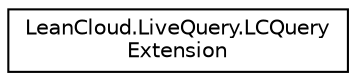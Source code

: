 digraph "Graphical Class Hierarchy"
{
  edge [fontname="Helvetica",fontsize="10",labelfontname="Helvetica",labelfontsize="10"];
  node [fontname="Helvetica",fontsize="10",shape=record];
  rankdir="LR";
  Node1 [label="LeanCloud.LiveQuery.LCQuery\lExtension",height=0.2,width=0.4,color="black", fillcolor="white", style="filled",URL="$classLeanCloud_1_1LiveQuery_1_1LCQueryExtension.html"];
}

